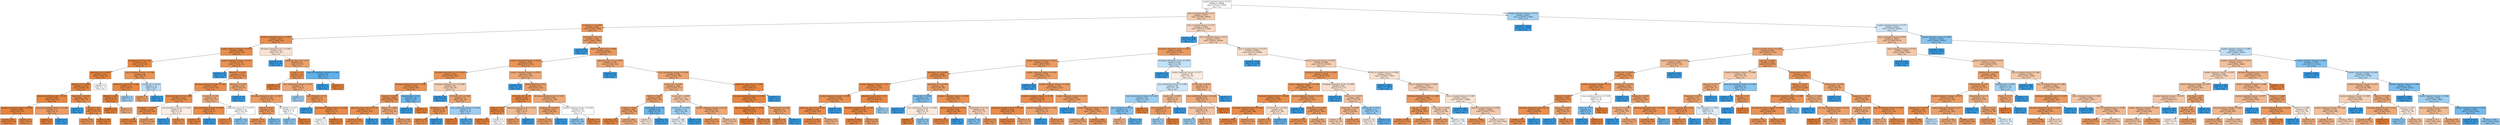digraph Tree {
node [shape=box, style="filled", color="black"] ;
0 [label="number_inpatient_boxcox <= 0.0\nsamples = 140648\nvalue = [70324, 70324]\nclass = no", fillcolor="#e5813900"] ;
1 [label="time_in_hospital_boxcox <= 0.0\nsamples = 76777\nvalue = [47959, 28818]\nclass = no", fillcolor="#e5813966"] ;
0 -> 1 [labeldistance=2.5, labelangle=45, headlabel="True"] ;
2 [label="Circulatory_d <= 0.001\nsamples = 8936\nvalue = [7587, 1349]\nclass = no", fillcolor="#e58139d2"] ;
1 -> 2 ;
3 [label="discharge_disposition_id_2 <= 0.055\nsamples = 2971\nvalue = [2690, 281]\nclass = no", fillcolor="#e58139e4"] ;
2 -> 3 ;
4 [label="number_diagnoses_boxcox <= 0.071\nsamples = 2909\nvalue = [2655, 254]\nclass = no", fillcolor="#e58139e7"] ;
3 -> 4 ;
5 [label="pioglitazone_ord <= 0.163\nsamples = 1176\nvalue = [1123, 53]\nclass = no", fillcolor="#e58139f3"] ;
4 -> 5 ;
6 [label="glyburide_ord <= 0.833\nsamples = 1107\nvalue = [1063, 44]\nclass = no", fillcolor="#e58139f4"] ;
5 -> 6 ;
7 [label="Digestive_d <= 0.164\nsamples = 1105\nvalue = [1062, 43]\nclass = no", fillcolor="#e58139f5"] ;
6 -> 7 ;
8 [label="glyburide-metformin_ord <= 0.333\nsamples = 909\nvalue = [882, 27]\nclass = no", fillcolor="#e58139f7"] ;
7 -> 8 ;
9 [label="number_emergency_boxcox <= 0.499\nsamples = 898\nvalue = [873, 25]\nclass = no", fillcolor="#e58139f8"] ;
8 -> 9 ;
10 [label="samples = 837\nvalue = [817, 20]\nclass = no", fillcolor="#e58139f9"] ;
9 -> 10 ;
11 [label="samples = 61\nvalue = [56, 5]\nclass = no", fillcolor="#e58139e8"] ;
9 -> 11 ;
12 [label="num_lab_procedures_boxcox <= 0.293\nsamples = 11\nvalue = [9, 2]\nclass = no", fillcolor="#e58139c6"] ;
8 -> 12 ;
13 [label="samples = 9\nvalue = [9, 0]\nclass = no", fillcolor="#e58139ff"] ;
12 -> 13 ;
14 [label="samples = 2\nvalue = [0, 2]\nclass = yes", fillcolor="#399de5ff"] ;
12 -> 14 ;
15 [label="Digestive_d <= 0.932\nsamples = 196\nvalue = [180, 16]\nclass = no", fillcolor="#e58139e8"] ;
7 -> 15 ;
16 [label="samples = 2\nvalue = [0, 2]\nclass = yes", fillcolor="#399de5ff"] ;
15 -> 16 ;
17 [label="age_ord <= 4.5\nsamples = 194\nvalue = [180, 14]\nclass = no", fillcolor="#e58139eb"] ;
15 -> 17 ;
18 [label="samples = 86\nvalue = [74, 12]\nclass = no", fillcolor="#e58139d6"] ;
17 -> 18 ;
19 [label="samples = 108\nvalue = [106, 2]\nclass = no", fillcolor="#e58139fa"] ;
17 -> 19 ;
20 [label="samples = 2\nvalue = [1, 1]\nclass = no", fillcolor="#e5813900"] ;
6 -> 20 ;
21 [label="num_procedures_boxcox <= 0.706\nsamples = 69\nvalue = [60, 9]\nclass = no", fillcolor="#e58139d9"] ;
5 -> 21 ;
22 [label="admission_type_id_8 <= 0.244\nsamples = 59\nvalue = [56, 3]\nclass = no", fillcolor="#e58139f1"] ;
21 -> 22 ;
23 [label="Mental_d <= 0.5\nsamples = 56\nvalue = [55, 1]\nclass = no", fillcolor="#e58139fa"] ;
22 -> 23 ;
24 [label="samples = 52\nvalue = [52, 0]\nclass = no", fillcolor="#e58139ff"] ;
23 -> 24 ;
25 [label="samples = 4\nvalue = [3, 1]\nclass = no", fillcolor="#e58139aa"] ;
23 -> 25 ;
26 [label="samples = 3\nvalue = [1, 2]\nclass = yes", fillcolor="#399de57f"] ;
22 -> 26 ;
27 [label="insulin_ord <= 0.016\nsamples = 10\nvalue = [4, 6]\nclass = yes", fillcolor="#399de555"] ;
21 -> 27 ;
28 [label="samples = 5\nvalue = [4, 1]\nclass = no", fillcolor="#e58139bf"] ;
27 -> 28 ;
29 [label="samples = 5\nvalue = [0, 5]\nclass = yes", fillcolor="#399de5ff"] ;
27 -> 29 ;
30 [label="number_diagnoses_boxcox <= 0.107\nsamples = 1733\nvalue = [1532, 201]\nclass = no", fillcolor="#e58139de"] ;
4 -> 30 ;
31 [label="samples = 10\nvalue = [0, 10]\nclass = yes", fillcolor="#399de5ff"] ;
30 -> 31 ;
32 [label="Mental_d <= 0.187\nsamples = 1723\nvalue = [1532, 191]\nclass = no", fillcolor="#e58139df"] ;
30 -> 32 ;
33 [label="discharge_disposition_id_6 <= 0.305\nsamples = 1522\nvalue = [1378, 144]\nclass = no", fillcolor="#e58139e4"] ;
32 -> 33 ;
34 [label="admission_type_id_8 <= 0.085\nsamples = 1438\nvalue = [1316, 122]\nclass = no", fillcolor="#e58139e7"] ;
33 -> 34 ;
35 [label="Neoplasm_d <= 0.032\nsamples = 1425\nvalue = [1309, 116]\nclass = no", fillcolor="#e58139e8"] ;
34 -> 35 ;
36 [label="samples = 1278\nvalue = [1190, 88]\nclass = no", fillcolor="#e58139ec"] ;
35 -> 36 ;
37 [label="samples = 147\nvalue = [119, 28]\nclass = no", fillcolor="#e58139c3"] ;
35 -> 37 ;
38 [label="num_procedures_boxcox <= 0.248\nsamples = 13\nvalue = [7, 6]\nclass = no", fillcolor="#e5813924"] ;
34 -> 38 ;
39 [label="samples = 5\nvalue = [0, 5]\nclass = yes", fillcolor="#399de5ff"] ;
38 -> 39 ;
40 [label="samples = 8\nvalue = [7, 1]\nclass = no", fillcolor="#e58139db"] ;
38 -> 40 ;
41 [label="is_male <= 0.138\nsamples = 84\nvalue = [62, 22]\nclass = no", fillcolor="#e58139a5"] ;
33 -> 41 ;
42 [label="num_medications_boxcox <= 0.649\nsamples = 48\nvalue = [44, 4]\nclass = no", fillcolor="#e58139e8"] ;
41 -> 42 ;
43 [label="samples = 46\nvalue = [44, 2]\nclass = no", fillcolor="#e58139f3"] ;
42 -> 43 ;
44 [label="samples = 2\nvalue = [0, 2]\nclass = yes", fillcolor="#399de5ff"] ;
42 -> 44 ;
45 [label="admission_source_id_7 <= 0.017\nsamples = 36\nvalue = [18, 18]\nclass = no", fillcolor="#e5813900"] ;
41 -> 45 ;
46 [label="samples = 12\nvalue = [11, 1]\nclass = no", fillcolor="#e58139e8"] ;
45 -> 46 ;
47 [label="samples = 24\nvalue = [7, 17]\nclass = yes", fillcolor="#399de596"] ;
45 -> 47 ;
48 [label="Mental_d <= 0.985\nsamples = 201\nvalue = [154, 47]\nclass = no", fillcolor="#e58139b1"] ;
32 -> 48 ;
49 [label="samples = 13\nvalue = [0, 13]\nclass = yes", fillcolor="#399de5ff"] ;
48 -> 49 ;
50 [label="discharge_disposition_id_5 <= 0.007\nsamples = 188\nvalue = [154, 34]\nclass = no", fillcolor="#e58139c7"] ;
48 -> 50 ;
51 [label="Skin_d <= 0.121\nsamples = 174\nvalue = [147, 27]\nclass = no", fillcolor="#e58139d0"] ;
50 -> 51 ;
52 [label="samples = 170\nvalue = [146, 24]\nclass = no", fillcolor="#e58139d5"] ;
51 -> 52 ;
53 [label="samples = 4\nvalue = [1, 3]\nclass = yes", fillcolor="#399de5aa"] ;
51 -> 53 ;
54 [label="Ill_Defined_d <= 0.5\nsamples = 14\nvalue = [7, 7]\nclass = no", fillcolor="#e5813900"] ;
50 -> 54 ;
55 [label="samples = 10\nvalue = [3, 7]\nclass = yes", fillcolor="#399de592"] ;
54 -> 55 ;
56 [label="samples = 4\nvalue = [4, 0]\nclass = no", fillcolor="#e58139ff"] ;
54 -> 56 ;
57 [label="discharge_disposition_id_2 <= 0.987\nsamples = 62\nvalue = [35, 27]\nclass = no", fillcolor="#e581393a"] ;
3 -> 57 ;
58 [label="samples = 18\nvalue = [0, 18]\nclass = yes", fillcolor="#399de5ff"] ;
57 -> 58 ;
59 [label="admission_type_id_3 <= 0.5\nsamples = 44\nvalue = [35, 9]\nclass = no", fillcolor="#e58139bd"] ;
57 -> 59 ;
60 [label="is_male <= 0.5\nsamples = 38\nvalue = [34, 4]\nclass = no", fillcolor="#e58139e1"] ;
59 -> 60 ;
61 [label="samples = 21\nvalue = [21, 0]\nclass = no", fillcolor="#e58139ff"] ;
60 -> 61 ;
62 [label="num_medications_boxcox <= 0.327\nsamples = 17\nvalue = [13, 4]\nclass = no", fillcolor="#e58139b1"] ;
60 -> 62 ;
63 [label="samples = 3\nvalue = [1, 2]\nclass = yes", fillcolor="#399de57f"] ;
62 -> 63 ;
64 [label="race_Caucasian <= 0.5\nsamples = 14\nvalue = [12, 2]\nclass = no", fillcolor="#e58139d4"] ;
62 -> 64 ;
65 [label="samples = 1\nvalue = [0, 1]\nclass = yes", fillcolor="#399de5ff"] ;
64 -> 65 ;
66 [label="num_lab_procedures_boxcox <= 0.242\nsamples = 13\nvalue = [12, 1]\nclass = no", fillcolor="#e58139ea"] ;
64 -> 66 ;
67 [label="samples = 2\nvalue = [1, 1]\nclass = no", fillcolor="#e5813900"] ;
66 -> 67 ;
68 [label="samples = 11\nvalue = [11, 0]\nclass = no", fillcolor="#e58139ff"] ;
66 -> 68 ;
69 [label="num_lab_procedures_boxcox <= 0.542\nsamples = 6\nvalue = [1, 5]\nclass = yes", fillcolor="#399de5cc"] ;
59 -> 69 ;
70 [label="samples = 5\nvalue = [0, 5]\nclass = yes", fillcolor="#399de5ff"] ;
69 -> 70 ;
71 [label="samples = 1\nvalue = [1, 0]\nclass = no", fillcolor="#e58139ff"] ;
69 -> 71 ;
72 [label="Circulatory_d <= 1.0\nsamples = 5965\nvalue = [4897, 1068]\nclass = no", fillcolor="#e58139c7"] ;
2 -> 72 ;
73 [label="samples = 93\nvalue = [0, 93]\nclass = yes", fillcolor="#399de5ff"] ;
72 -> 73 ;
74 [label="admission_type_id_3 <= 0.048\nsamples = 5872\nvalue = [4897, 975]\nclass = no", fillcolor="#e58139cc"] ;
72 -> 74 ;
75 [label="number_outpatient_boxcox <= 0.042\nsamples = 4076\nvalue = [3515, 561]\nclass = no", fillcolor="#e58139d6"] ;
74 -> 75 ;
76 [label="discharge_disposition_id_3 <= 0.021\nsamples = 3402\nvalue = [3002, 400]\nclass = no", fillcolor="#e58139dd"] ;
75 -> 76 ;
77 [label="discharge_disposition_id_22 <= 0.08\nsamples = 3308\nvalue = [2944, 364]\nclass = no", fillcolor="#e58139df"] ;
76 -> 77 ;
78 [label="Type2_d <= 0.105\nsamples = 3298\nvalue = [2942, 356]\nclass = no", fillcolor="#e58139e0"] ;
77 -> 78 ;
79 [label="admission_source_id_3 <= 0.173\nsamples = 3127\nvalue = [2813, 314]\nclass = no", fillcolor="#e58139e3"] ;
78 -> 79 ;
80 [label="samples = 3124\nvalue = [2813, 311]\nclass = no", fillcolor="#e58139e3"] ;
79 -> 80 ;
81 [label="samples = 3\nvalue = [0, 3]\nclass = yes", fillcolor="#399de5ff"] ;
79 -> 81 ;
82 [label="Type2_d <= 0.999\nsamples = 171\nvalue = [129, 42]\nclass = no", fillcolor="#e58139ac"] ;
78 -> 82 ;
83 [label="samples = 7\nvalue = [0, 7]\nclass = yes", fillcolor="#399de5ff"] ;
82 -> 83 ;
84 [label="samples = 164\nvalue = [129, 35]\nclass = no", fillcolor="#e58139ba"] ;
82 -> 84 ;
85 [label="Genitourinary <= 0.5\nsamples = 10\nvalue = [2, 8]\nclass = yes", fillcolor="#399de5bf"] ;
77 -> 85 ;
86 [label="samples = 8\nvalue = [0, 8]\nclass = yes", fillcolor="#399de5ff"] ;
85 -> 86 ;
87 [label="samples = 2\nvalue = [2, 0]\nclass = no", fillcolor="#e58139ff"] ;
85 -> 87 ;
88 [label="discharge_disposition_id_3 <= 0.987\nsamples = 94\nvalue = [58, 36]\nclass = no", fillcolor="#e5813961"] ;
76 -> 88 ;
89 [label="samples = 20\nvalue = [0, 20]\nclass = yes", fillcolor="#399de5ff"] ;
88 -> 89 ;
90 [label="A1Cresult_ord <= 0.003\nsamples = 74\nvalue = [58, 16]\nclass = no", fillcolor="#e58139b9"] ;
88 -> 90 ;
91 [label="Neoplasm_d <= 0.5\nsamples = 62\nvalue = [54, 8]\nclass = no", fillcolor="#e58139d9"] ;
90 -> 91 ;
92 [label="samples = 60\nvalue = [54, 6]\nclass = no", fillcolor="#e58139e3"] ;
91 -> 92 ;
93 [label="samples = 2\nvalue = [0, 2]\nclass = yes", fillcolor="#399de5ff"] ;
91 -> 93 ;
94 [label="num_medications_boxcox <= 0.438\nsamples = 12\nvalue = [4, 8]\nclass = yes", fillcolor="#399de57f"] ;
90 -> 94 ;
95 [label="samples = 3\nvalue = [3, 0]\nclass = no", fillcolor="#e58139ff"] ;
94 -> 95 ;
96 [label="samples = 9\nvalue = [1, 8]\nclass = yes", fillcolor="#399de5df"] ;
94 -> 96 ;
97 [label="number_outpatient_boxcox <= 0.974\nsamples = 674\nvalue = [513, 161]\nclass = no", fillcolor="#e58139af"] ;
75 -> 97 ;
98 [label="samples = 43\nvalue = [0, 43]\nclass = yes", fillcolor="#399de5ff"] ;
97 -> 98 ;
99 [label="diabetesMed_bin <= 0.5\nsamples = 631\nvalue = [513, 118]\nclass = no", fillcolor="#e58139c4"] ;
97 -> 99 ;
100 [label="A1Cresult_ord <= 0.5\nsamples = 169\nvalue = [160, 9]\nclass = no", fillcolor="#e58139f1"] ;
99 -> 100 ;
101 [label="Type2_d <= 0.5\nsamples = 156\nvalue = [151, 5]\nclass = no", fillcolor="#e58139f7"] ;
100 -> 101 ;
102 [label="samples = 154\nvalue = [150, 4]\nclass = no", fillcolor="#e58139f8"] ;
101 -> 102 ;
103 [label="samples = 2\nvalue = [1, 1]\nclass = no", fillcolor="#e5813900"] ;
101 -> 103 ;
104 [label="discharge_disposition_id_7 <= 0.5\nsamples = 13\nvalue = [9, 4]\nclass = no", fillcolor="#e581398e"] ;
100 -> 104 ;
105 [label="samples = 11\nvalue = [9, 2]\nclass = no", fillcolor="#e58139c6"] ;
104 -> 105 ;
106 [label="samples = 2\nvalue = [0, 2]\nclass = yes", fillcolor="#399de5ff"] ;
104 -> 106 ;
107 [label="discharge_disposition_id_2 <= 0.011\nsamples = 462\nvalue = [353, 109]\nclass = no", fillcolor="#e58139b0"] ;
99 -> 107 ;
108 [label="acarbose_ord <= 0.057\nsamples = 408\nvalue = [326, 82]\nclass = no", fillcolor="#e58139bf"] ;
107 -> 108 ;
109 [label="samples = 403\nvalue = [326, 77]\nclass = no", fillcolor="#e58139c3"] ;
108 -> 109 ;
110 [label="samples = 5\nvalue = [0, 5]\nclass = yes", fillcolor="#399de5ff"] ;
108 -> 110 ;
111 [label="number_diagnoses_boxcox <= 0.239\nsamples = 54\nvalue = [27, 27]\nclass = no", fillcolor="#e5813900"] ;
107 -> 111 ;
112 [label="samples = 37\nvalue = [11, 26]\nclass = yes", fillcolor="#399de593"] ;
111 -> 112 ;
113 [label="samples = 17\nvalue = [16, 1]\nclass = no", fillcolor="#e58139ef"] ;
111 -> 113 ;
114 [label="admission_type_id_3 <= 0.975\nsamples = 1796\nvalue = [1382, 414]\nclass = no", fillcolor="#e58139b3"] ;
74 -> 114 ;
115 [label="samples = 28\nvalue = [0, 28]\nclass = yes", fillcolor="#399de5ff"] ;
114 -> 115 ;
116 [label="num_medications_boxcox <= 0.593\nsamples = 1768\nvalue = [1382, 386]\nclass = no", fillcolor="#e58139b8"] ;
114 -> 116 ;
117 [label="insulin_ord <= 0.005\nsamples = 1464\nvalue = [1093, 371]\nclass = no", fillcolor="#e58139a8"] ;
116 -> 117 ;
118 [label="Skin_d <= 0.023\nsamples = 952\nvalue = [761, 191]\nclass = no", fillcolor="#e58139bf"] ;
117 -> 118 ;
119 [label="is_male <= 0.002\nsamples = 926\nvalue = [756, 170]\nclass = no", fillcolor="#e58139c6"] ;
118 -> 119 ;
120 [label="samples = 322\nvalue = [306, 16]\nclass = no", fillcolor="#e58139f2"] ;
119 -> 120 ;
121 [label="samples = 604\nvalue = [450, 154]\nclass = no", fillcolor="#e58139a8"] ;
119 -> 121 ;
122 [label="TypeGeneric_d <= 0.5\nsamples = 26\nvalue = [5, 21]\nclass = yes", fillcolor="#399de5c2"] ;
118 -> 122 ;
123 [label="samples = 9\nvalue = [5, 4]\nclass = no", fillcolor="#e5813933"] ;
122 -> 123 ;
124 [label="samples = 17\nvalue = [0, 17]\nclass = yes", fillcolor="#399de5ff"] ;
122 -> 124 ;
125 [label="insulin_ord <= 0.666\nsamples = 512\nvalue = [332, 180]\nclass = no", fillcolor="#e5813975"] ;
117 -> 125 ;
126 [label="insulin_ord <= 0.356\nsamples = 147\nvalue = [51, 96]\nclass = yes", fillcolor="#399de578"] ;
125 -> 126 ;
127 [label="samples = 108\nvalue = [51, 57]\nclass = yes", fillcolor="#399de51b"] ;
126 -> 127 ;
128 [label="samples = 39\nvalue = [0, 39]\nclass = yes", fillcolor="#399de5ff"] ;
126 -> 128 ;
129 [label="number_diagnoses_boxcox <= 0.154\nsamples = 365\nvalue = [281, 84]\nclass = no", fillcolor="#e58139b3"] ;
125 -> 129 ;
130 [label="samples = 215\nvalue = [181, 34]\nclass = no", fillcolor="#e58139cf"] ;
129 -> 130 ;
131 [label="samples = 150\nvalue = [100, 50]\nclass = no", fillcolor="#e581397f"] ;
129 -> 131 ;
132 [label="admission_source_id_5 <= 0.436\nsamples = 304\nvalue = [289, 15]\nclass = no", fillcolor="#e58139f2"] ;
116 -> 132 ;
133 [label="num_lab_procedures_boxcox <= 0.381\nsamples = 302\nvalue = [289, 13]\nclass = no", fillcolor="#e58139f4"] ;
132 -> 133 ;
134 [label="num_procedures_boxcox <= 0.978\nsamples = 281\nvalue = [272, 9]\nclass = no", fillcolor="#e58139f7"] ;
133 -> 134 ;
135 [label="samples = 223\nvalue = [220, 3]\nclass = no", fillcolor="#e58139fc"] ;
134 -> 135 ;
136 [label="samples = 58\nvalue = [52, 6]\nclass = no", fillcolor="#e58139e2"] ;
134 -> 136 ;
137 [label="A1Cresult_ord <= 0.128\nsamples = 21\nvalue = [17, 4]\nclass = no", fillcolor="#e58139c3"] ;
133 -> 137 ;
138 [label="samples = 19\nvalue = [17, 2]\nclass = no", fillcolor="#e58139e1"] ;
137 -> 138 ;
139 [label="samples = 2\nvalue = [0, 2]\nclass = yes", fillcolor="#399de5ff"] ;
137 -> 139 ;
140 [label="samples = 2\nvalue = [0, 2]\nclass = yes", fillcolor="#399de5ff"] ;
132 -> 140 ;
141 [label="time_in_hospital_boxcox <= 0.23\nsamples = 67841\nvalue = [40372, 27469]\nclass = no", fillcolor="#e5813951"] ;
1 -> 141 ;
142 [label="samples = 2830\nvalue = [0, 2830]\nclass = yes", fillcolor="#399de5ff"] ;
141 -> 142 ;
143 [label="time_in_hospital_boxcox <= 0.23\nsamples = 65011\nvalue = [40372, 24639]\nclass = no", fillcolor="#e5813963"] ;
141 -> 143 ;
144 [label="discharge_disposition_id_22 <= 0.015\nsamples = 10318\nvalue = [8577, 1741]\nclass = no", fillcolor="#e58139cb"] ;
143 -> 144 ;
145 [label="number_diagnoses_boxcox <= 0.071\nsamples = 10216\nvalue = [8535, 1681]\nclass = no", fillcolor="#e58139cd"] ;
144 -> 145 ;
146 [label="glyburide_ord <= 0.001\nsamples = 2898\nvalue = [2595, 303]\nclass = no", fillcolor="#e58139e1"] ;
145 -> 146 ;
147 [label="number_diagnoses_boxcox <= 0.07\nsamples = 2548\nvalue = [2313, 235]\nclass = no", fillcolor="#e58139e5"] ;
146 -> 147 ;
148 [label="number_diagnoses_boxcox <= 0.042\nsamples = 1429\nvalue = [1259, 170]\nclass = no", fillcolor="#e58139dd"] ;
147 -> 148 ;
149 [label="admission_type_id_5 <= 0.011\nsamples = 1382\nvalue = [1259, 123]\nclass = no", fillcolor="#e58139e6"] ;
148 -> 149 ;
150 [label="samples = 1319\nvalue = [1213, 106]\nclass = no", fillcolor="#e58139e9"] ;
149 -> 150 ;
151 [label="samples = 63\nvalue = [46, 17]\nclass = no", fillcolor="#e58139a1"] ;
149 -> 151 ;
152 [label="samples = 47\nvalue = [0, 47]\nclass = yes", fillcolor="#399de5ff"] ;
148 -> 152 ;
153 [label="admission_source_id_9 <= 0.5\nsamples = 1119\nvalue = [1054, 65]\nclass = no", fillcolor="#e58139ef"] ;
147 -> 153 ;
154 [label="discharge_disposition_id_3 <= 0.5\nsamples = 1116\nvalue = [1053, 63]\nclass = no", fillcolor="#e58139f0"] ;
153 -> 154 ;
155 [label="samples = 1082\nvalue = [1025, 57]\nclass = no", fillcolor="#e58139f1"] ;
154 -> 155 ;
156 [label="samples = 34\nvalue = [28, 6]\nclass = no", fillcolor="#e58139c8"] ;
154 -> 156 ;
157 [label="samples = 3\nvalue = [1, 2]\nclass = yes", fillcolor="#399de57f"] ;
153 -> 157 ;
158 [label="glyburide_ord <= 0.659\nsamples = 350\nvalue = [282, 68]\nclass = no", fillcolor="#e58139c2"] ;
146 -> 158 ;
159 [label="change_bin <= 0.932\nsamples = 42\nvalue = [11, 31]\nclass = yes", fillcolor="#399de5a5"] ;
158 -> 159 ;
160 [label="samples = 22\nvalue = [0, 22]\nclass = yes", fillcolor="#399de5ff"] ;
159 -> 160 ;
161 [label="num_medications_boxcox <= 0.449\nsamples = 20\nvalue = [11, 9]\nclass = no", fillcolor="#e581392e"] ;
159 -> 161 ;
162 [label="samples = 7\nvalue = [7, 0]\nclass = no", fillcolor="#e58139ff"] ;
161 -> 162 ;
163 [label="samples = 13\nvalue = [4, 9]\nclass = yes", fillcolor="#399de58e"] ;
161 -> 163 ;
164 [label="number_outpatient_boxcox <= 0.098\nsamples = 308\nvalue = [271, 37]\nclass = no", fillcolor="#e58139dc"] ;
158 -> 164 ;
165 [label="admission_source_id_3 <= 0.5\nsamples = 264\nvalue = [244, 20]\nclass = no", fillcolor="#e58139ea"] ;
164 -> 165 ;
166 [label="samples = 263\nvalue = [244, 19]\nclass = no", fillcolor="#e58139eb"] ;
165 -> 166 ;
167 [label="samples = 1\nvalue = [0, 1]\nclass = yes", fillcolor="#399de5ff"] ;
165 -> 167 ;
168 [label="TypeGeneric_d <= 0.5\nsamples = 44\nvalue = [27, 17]\nclass = no", fillcolor="#e581395e"] ;
164 -> 168 ;
169 [label="samples = 18\nvalue = [5, 13]\nclass = yes", fillcolor="#399de59d"] ;
168 -> 169 ;
170 [label="samples = 26\nvalue = [22, 4]\nclass = no", fillcolor="#e58139d1"] ;
168 -> 170 ;
171 [label="number_diagnoses_boxcox <= 0.107\nsamples = 7318\nvalue = [5940, 1378]\nclass = no", fillcolor="#e58139c4"] ;
145 -> 171 ;
172 [label="samples = 125\nvalue = [0, 125]\nclass = yes", fillcolor="#399de5ff"] ;
171 -> 172 ;
173 [label="number_diagnoses_boxcox <= 0.108\nsamples = 7193\nvalue = [5940, 1253]\nclass = no", fillcolor="#e58139c9"] ;
171 -> 173 ;
174 [label="number_emergency_boxcox <= 0.109\nsamples = 1123\nvalue = [1030, 93]\nclass = no", fillcolor="#e58139e8"] ;
173 -> 174 ;
175 [label="discharge_disposition_id_18 <= 0.145\nsamples = 1053\nvalue = [975, 78]\nclass = no", fillcolor="#e58139eb"] ;
174 -> 175 ;
176 [label="samples = 1017\nvalue = [948, 69]\nclass = no", fillcolor="#e58139ec"] ;
175 -> 176 ;
177 [label="samples = 36\nvalue = [27, 9]\nclass = no", fillcolor="#e58139aa"] ;
175 -> 177 ;
178 [label="number_emergency_boxcox <= 0.98\nsamples = 70\nvalue = [55, 15]\nclass = no", fillcolor="#e58139b9"] ;
174 -> 178 ;
179 [label="samples = 5\nvalue = [0, 5]\nclass = yes", fillcolor="#399de5ff"] ;
178 -> 179 ;
180 [label="samples = 65\nvalue = [55, 10]\nclass = no", fillcolor="#e58139d1"] ;
178 -> 180 ;
181 [label="number_diagnoses_boxcox <= 0.153\nsamples = 6070\nvalue = [4910, 1160]\nclass = no", fillcolor="#e58139c3"] ;
173 -> 181 ;
182 [label="samples = 127\nvalue = [0, 127]\nclass = yes", fillcolor="#399de5ff"] ;
181 -> 182 ;
183 [label="number_diagnoses_boxcox <= 0.271\nsamples = 5943\nvalue = [4910, 1033]\nclass = no", fillcolor="#e58139c9"] ;
181 -> 183 ;
184 [label="samples = 2456\nvalue = [1902, 554]\nclass = no", fillcolor="#e58139b5"] ;
183 -> 184 ;
185 [label="samples = 3487\nvalue = [3008, 479]\nclass = no", fillcolor="#e58139d6"] ;
183 -> 185 ;
186 [label="discharge_disposition_id_22 <= 0.979\nsamples = 102\nvalue = [42, 60]\nclass = yes", fillcolor="#399de54d"] ;
144 -> 186 ;
187 [label="samples = 24\nvalue = [0, 24]\nclass = yes", fillcolor="#399de5ff"] ;
186 -> 187 ;
188 [label="number_diagnoses_boxcox <= 0.271\nsamples = 78\nvalue = [42, 36]\nclass = no", fillcolor="#e5813924"] ;
186 -> 188 ;
189 [label="num_medications_boxcox <= 0.462\nsamples = 49\nvalue = [21, 28]\nclass = yes", fillcolor="#399de540"] ;
188 -> 189 ;
190 [label="num_lab_procedures_boxcox <= 0.443\nsamples = 36\nvalue = [12, 24]\nclass = yes", fillcolor="#399de57f"] ;
189 -> 190 ;
191 [label="race_Caucasian <= 0.102\nsamples = 33\nvalue = [9, 24]\nclass = yes", fillcolor="#399de59f"] ;
190 -> 191 ;
192 [label="samples = 7\nvalue = [5, 2]\nclass = no", fillcolor="#e5813999"] ;
191 -> 192 ;
193 [label="samples = 26\nvalue = [4, 22]\nclass = yes", fillcolor="#399de5d1"] ;
191 -> 193 ;
194 [label="samples = 3\nvalue = [3, 0]\nclass = no", fillcolor="#e58139ff"] ;
190 -> 194 ;
195 [label="insulin_ord <= 0.667\nsamples = 13\nvalue = [9, 4]\nclass = no", fillcolor="#e581398e"] ;
189 -> 195 ;
196 [label="race_Caucasian <= 0.5\nsamples = 11\nvalue = [9, 2]\nclass = no", fillcolor="#e58139c6"] ;
195 -> 196 ;
197 [label="samples = 3\nvalue = [1, 2]\nclass = yes", fillcolor="#399de57f"] ;
196 -> 197 ;
198 [label="samples = 8\nvalue = [8, 0]\nclass = no", fillcolor="#e58139ff"] ;
196 -> 198 ;
199 [label="samples = 2\nvalue = [0, 2]\nclass = yes", fillcolor="#399de5ff"] ;
195 -> 199 ;
200 [label="insulin_ord <= 0.833\nsamples = 29\nvalue = [21, 8]\nclass = no", fillcolor="#e581399e"] ;
188 -> 200 ;
201 [label="num_medications_boxcox <= 0.568\nsamples = 28\nvalue = [21, 7]\nclass = no", fillcolor="#e58139aa"] ;
200 -> 201 ;
202 [label="admission_source_id_7 <= 0.5\nsamples = 20\nvalue = [13, 7]\nclass = no", fillcolor="#e5813976"] ;
201 -> 202 ;
203 [label="samples = 6\nvalue = [2, 4]\nclass = yes", fillcolor="#399de57f"] ;
202 -> 203 ;
204 [label="samples = 14\nvalue = [11, 3]\nclass = no", fillcolor="#e58139b9"] ;
202 -> 204 ;
205 [label="samples = 8\nvalue = [8, 0]\nclass = no", fillcolor="#e58139ff"] ;
201 -> 205 ;
206 [label="samples = 1\nvalue = [0, 1]\nclass = yes", fillcolor="#399de5ff"] ;
200 -> 206 ;
207 [label="time_in_hospital_boxcox <= 0.374\nsamples = 54693\nvalue = [31795, 22898]\nclass = no", fillcolor="#e5813947"] ;
143 -> 207 ;
208 [label="samples = 3708\nvalue = [0, 3708]\nclass = yes", fillcolor="#399de5ff"] ;
207 -> 208 ;
209 [label="time_in_hospital_boxcox <= 0.374\nsamples = 50985\nvalue = [31795, 19190]\nclass = no", fillcolor="#e5813965"] ;
207 -> 209 ;
210 [label="discharge_disposition_id_22 <= 0.004\nsamples = 10252\nvalue = [8736, 1516]\nclass = no", fillcolor="#e58139d3"] ;
209 -> 210 ;
211 [label="number_diagnoses_boxcox <= 0.108\nsamples = 9955\nvalue = [8566, 1389]\nclass = no", fillcolor="#e58139d6"] ;
210 -> 211 ;
212 [label="discharge_disposition_id_5 <= 0.049\nsamples = 3423\nvalue = [3131, 292]\nclass = no", fillcolor="#e58139e7"] ;
211 -> 212 ;
213 [label="discharge_disposition_id_3 <= 0.056\nsamples = 3358\nvalue = [3094, 264]\nclass = no", fillcolor="#e58139e9"] ;
212 -> 213 ;
214 [label="samples = 3025\nvalue = [2823, 202]\nclass = no", fillcolor="#e58139ed"] ;
213 -> 214 ;
215 [label="samples = 333\nvalue = [271, 62]\nclass = no", fillcolor="#e58139c5"] ;
213 -> 215 ;
216 [label="A1Cresult_ord <= 0.004\nsamples = 65\nvalue = [37, 28]\nclass = no", fillcolor="#e581393e"] ;
212 -> 216 ;
217 [label="samples = 39\nvalue = [32, 7]\nclass = no", fillcolor="#e58139c7"] ;
216 -> 217 ;
218 [label="samples = 26\nvalue = [5, 21]\nclass = yes", fillcolor="#399de5c2"] ;
216 -> 218 ;
219 [label="number_diagnoses_boxcox <= 0.152\nsamples = 6532\nvalue = [5435, 1097]\nclass = no", fillcolor="#e58139cc"] ;
211 -> 219 ;
220 [label="samples = 72\nvalue = [0, 72]\nclass = yes", fillcolor="#399de5ff"] ;
219 -> 220 ;
221 [label="glipizide_ord <= 0.002\nsamples = 6460\nvalue = [5435, 1025]\nclass = no", fillcolor="#e58139cf"] ;
219 -> 221 ;
222 [label="samples = 5559\nvalue = [4767, 792]\nclass = no", fillcolor="#e58139d5"] ;
221 -> 222 ;
223 [label="samples = 901\nvalue = [668, 233]\nclass = no", fillcolor="#e58139a6"] ;
221 -> 223 ;
224 [label="discharge_disposition_id_22 <= 0.998\nsamples = 297\nvalue = [170, 127]\nclass = no", fillcolor="#e5813940"] ;
210 -> 224 ;
225 [label="samples = 37\nvalue = [0, 37]\nclass = yes", fillcolor="#399de5ff"] ;
224 -> 225 ;
226 [label="Nervous_d <= 0.016\nsamples = 260\nvalue = [170, 90]\nclass = no", fillcolor="#e5813978"] ;
224 -> 226 ;
227 [label="change_bin <= 0.963\nsamples = 225\nvalue = [159, 66]\nclass = no", fillcolor="#e5813995"] ;
226 -> 227 ;
228 [label="samples = 131\nvalue = [81, 50]\nclass = no", fillcolor="#e5813962"] ;
227 -> 228 ;
229 [label="samples = 94\nvalue = [78, 16]\nclass = no", fillcolor="#e58139cb"] ;
227 -> 229 ;
230 [label="insulin_ord <= 0.167\nsamples = 35\nvalue = [11, 24]\nclass = yes", fillcolor="#399de58a"] ;
226 -> 230 ;
231 [label="samples = 15\nvalue = [8, 7]\nclass = no", fillcolor="#e5813920"] ;
230 -> 231 ;
232 [label="samples = 20\nvalue = [3, 17]\nclass = yes", fillcolor="#399de5d2"] ;
230 -> 232 ;
233 [label="time_in_hospital_boxcox <= 0.482\nsamples = 40733\nvalue = [23059, 17674]\nclass = no", fillcolor="#e581393c"] ;
209 -> 233 ;
234 [label="samples = 3661\nvalue = [0, 3661]\nclass = yes", fillcolor="#399de5ff"] ;
233 -> 234 ;
235 [label="time_in_hospital_boxcox <= 0.482\nsamples = 37072\nvalue = [23059, 14013]\nclass = no", fillcolor="#e5813964"] ;
233 -> 235 ;
236 [label="discharge_disposition_id_22 <= 0.099\nsamples = 7699\nvalue = [6552, 1147]\nclass = no", fillcolor="#e58139d2"] ;
235 -> 236 ;
237 [label="age_ord <= 6.001\nsamples = 7449\nvalue = [6398, 1051]\nclass = no", fillcolor="#e58139d5"] ;
236 -> 237 ;
238 [label="samples = 3906\nvalue = [3473, 433]\nclass = no", fillcolor="#e58139df"] ;
237 -> 238 ;
239 [label="samples = 3543\nvalue = [2925, 618]\nclass = no", fillcolor="#e58139c9"] ;
237 -> 239 ;
240 [label="insulin_ord <= 0.008\nsamples = 250\nvalue = [154, 96]\nclass = no", fillcolor="#e5813960"] ;
236 -> 240 ;
241 [label="samples = 104\nvalue = [83, 21]\nclass = no", fillcolor="#e58139be"] ;
240 -> 241 ;
242 [label="samples = 146\nvalue = [71, 75]\nclass = yes", fillcolor="#399de50e"] ;
240 -> 242 ;
243 [label="time_in_hospital_boxcox <= 0.568\nsamples = 29373\nvalue = [16507, 12866]\nclass = no", fillcolor="#e5813938"] ;
235 -> 243 ;
244 [label="samples = 3091\nvalue = [0, 3091]\nclass = yes", fillcolor="#399de5ff"] ;
243 -> 244 ;
245 [label="time_in_hospital_boxcox <= 0.568\nsamples = 26282\nvalue = [16507, 9775]\nclass = no", fillcolor="#e5813968"] ;
243 -> 245 ;
246 [label="samples = 5269\nvalue = [4522, 747]\nclass = no", fillcolor="#e58139d5"] ;
245 -> 246 ;
247 [label="samples = 21013\nvalue = [11985, 9028]\nclass = no", fillcolor="#e581393f"] ;
245 -> 247 ;
248 [label="number_inpatient_boxcox <= 0.771\nsamples = 63871\nvalue = [22365, 41506]\nclass = yes", fillcolor="#399de576"] ;
0 -> 248 [labeldistance=2.5, labelangle=-45, headlabel="False"] ;
249 [label="samples = 11628\nvalue = [0, 11628]\nclass = yes", fillcolor="#399de5ff"] ;
248 -> 249 ;
250 [label="number_inpatient_boxcox <= 0.771\nsamples = 52243\nvalue = [22365, 29878]\nclass = yes", fillcolor="#399de540"] ;
248 -> 250 ;
251 [label="time_in_hospital_boxcox <= 0.23\nsamples = 19815\nvalue = [13300, 6515]\nclass = no", fillcolor="#e5813982"] ;
250 -> 251 ;
252 [label="time_in_hospital_boxcox <= 0.229\nsamples = 4935\nvalue = [3810, 1125]\nclass = no", fillcolor="#e58139b4"] ;
251 -> 252 ;
253 [label="time_in_hospital_boxcox <= 0.0\nsamples = 2395\nvalue = [1667, 728]\nclass = no", fillcolor="#e5813990"] ;
252 -> 253 ;
254 [label="insulin_ord <= 0.016\nsamples = 1972\nvalue = [1667, 305]\nclass = no", fillcolor="#e58139d0"] ;
253 -> 254 ;
255 [label="number_emergency_boxcox <= 1.0\nsamples = 1063\nvalue = [943, 120]\nclass = no", fillcolor="#e58139df"] ;
254 -> 255 ;
256 [label="Injury_d <= 0.025\nsamples = 1051\nvalue = [937, 114]\nclass = no", fillcolor="#e58139e0"] ;
255 -> 256 ;
257 [label="discharge_disposition_id_23 <= 0.5\nsamples = 928\nvalue = [839, 89]\nclass = no", fillcolor="#e58139e4"] ;
256 -> 257 ;
258 [label="samples = 927\nvalue = [839, 88]\nclass = no", fillcolor="#e58139e4"] ;
257 -> 258 ;
259 [label="samples = 1\nvalue = [0, 1]\nclass = yes", fillcolor="#399de5ff"] ;
257 -> 259 ;
260 [label="Injury_d <= 0.972\nsamples = 123\nvalue = [98, 25]\nclass = no", fillcolor="#e58139be"] ;
256 -> 260 ;
261 [label="samples = 12\nvalue = [0, 12]\nclass = yes", fillcolor="#399de5ff"] ;
260 -> 261 ;
262 [label="samples = 111\nvalue = [98, 13]\nclass = no", fillcolor="#e58139dd"] ;
260 -> 262 ;
263 [label="num_procedures_boxcox <= 0.248\nsamples = 12\nvalue = [6, 6]\nclass = no", fillcolor="#e5813900"] ;
255 -> 263 ;
264 [label="Type1_d <= 0.5\nsamples = 8\nvalue = [2, 6]\nclass = yes", fillcolor="#399de5aa"] ;
263 -> 264 ;
265 [label="samples = 6\nvalue = [0, 6]\nclass = yes", fillcolor="#399de5ff"] ;
264 -> 265 ;
266 [label="samples = 2\nvalue = [2, 0]\nclass = no", fillcolor="#e58139ff"] ;
264 -> 266 ;
267 [label="samples = 4\nvalue = [4, 0]\nclass = no", fillcolor="#e58139ff"] ;
263 -> 267 ;
268 [label="insulin_ord <= 0.332\nsamples = 909\nvalue = [724, 185]\nclass = no", fillcolor="#e58139be"] ;
254 -> 268 ;
269 [label="samples = 16\nvalue = [0, 16]\nclass = yes", fillcolor="#399de5ff"] ;
268 -> 269 ;
270 [label="change_bin <= 0.95\nsamples = 893\nvalue = [724, 169]\nclass = no", fillcolor="#e58139c3"] ;
268 -> 270 ;
271 [label="insulin_ord <= 0.657\nsamples = 389\nvalue = [282, 107]\nclass = no", fillcolor="#e581399e"] ;
270 -> 271 ;
272 [label="samples = 16\nvalue = [0, 16]\nclass = yes", fillcolor="#399de5ff"] ;
271 -> 272 ;
273 [label="samples = 373\nvalue = [282, 91]\nclass = no", fillcolor="#e58139ad"] ;
271 -> 273 ;
274 [label="discharge_disposition_id_4 <= 0.299\nsamples = 504\nvalue = [442, 62]\nclass = no", fillcolor="#e58139db"] ;
270 -> 274 ;
275 [label="samples = 499\nvalue = [441, 58]\nclass = no", fillcolor="#e58139dd"] ;
274 -> 275 ;
276 [label="samples = 5\nvalue = [1, 4]\nclass = yes", fillcolor="#399de5bf"] ;
274 -> 276 ;
277 [label="samples = 423\nvalue = [0, 423]\nclass = yes", fillcolor="#399de5ff"] ;
253 -> 277 ;
278 [label="age_ord <= 2.643\nsamples = 2540\nvalue = [2143, 397]\nclass = no", fillcolor="#e58139d0"] ;
252 -> 278 ;
279 [label="number_emergency_boxcox <= 0.999\nsamples = 83\nvalue = [53, 30]\nclass = no", fillcolor="#e581396f"] ;
278 -> 279 ;
280 [label="age_ord <= 2.117\nsamples = 62\nvalue = [47, 15]\nclass = no", fillcolor="#e58139ae"] ;
279 -> 280 ;
281 [label="Pregnancy_d <= 0.5\nsamples = 59\nvalue = [47, 12]\nclass = no", fillcolor="#e58139be"] ;
280 -> 281 ;
282 [label="admission_source_id_6 <= 0.5\nsamples = 48\nvalue = [42, 6]\nclass = no", fillcolor="#e58139db"] ;
281 -> 282 ;
283 [label="samples = 47\nvalue = [42, 5]\nclass = no", fillcolor="#e58139e1"] ;
282 -> 283 ;
284 [label="samples = 1\nvalue = [0, 1]\nclass = yes", fillcolor="#399de5ff"] ;
282 -> 284 ;
285 [label="race_Caucasian <= 0.009\nsamples = 11\nvalue = [5, 6]\nclass = yes", fillcolor="#399de52a"] ;
281 -> 285 ;
286 [label="samples = 6\nvalue = [5, 1]\nclass = no", fillcolor="#e58139cc"] ;
285 -> 286 ;
287 [label="samples = 5\nvalue = [0, 5]\nclass = yes", fillcolor="#399de5ff"] ;
285 -> 287 ;
288 [label="samples = 3\nvalue = [0, 3]\nclass = yes", fillcolor="#399de5ff"] ;
280 -> 288 ;
289 [label="num_lab_procedures_boxcox <= 0.409\nsamples = 21\nvalue = [6, 15]\nclass = yes", fillcolor="#399de599"] ;
279 -> 289 ;
290 [label="samples = 14\nvalue = [0, 14]\nclass = yes", fillcolor="#399de5ff"] ;
289 -> 290 ;
291 [label="age_ord <= 1.5\nsamples = 7\nvalue = [6, 1]\nclass = no", fillcolor="#e58139d4"] ;
289 -> 291 ;
292 [label="samples = 1\nvalue = [0, 1]\nclass = yes", fillcolor="#399de5ff"] ;
291 -> 292 ;
293 [label="samples = 6\nvalue = [6, 0]\nclass = no", fillcolor="#e58139ff"] ;
291 -> 293 ;
294 [label="Genitourinary <= 0.017\nsamples = 2457\nvalue = [2090, 367]\nclass = no", fillcolor="#e58139d2"] ;
278 -> 294 ;
295 [label="Blood_d <= 0.174\nsamples = 2019\nvalue = [1750, 269]\nclass = no", fillcolor="#e58139d8"] ;
294 -> 295 ;
296 [label="discharge_disposition_id_28 <= 0.389\nsamples = 1856\nvalue = [1627, 229]\nclass = no", fillcolor="#e58139db"] ;
295 -> 296 ;
297 [label="num_lab_procedures_boxcox <= 0.308\nsamples = 1852\nvalue = [1626, 226]\nclass = no", fillcolor="#e58139dc"] ;
296 -> 297 ;
298 [label="samples = 782\nvalue = [664, 118]\nclass = no", fillcolor="#e58139d2"] ;
297 -> 298 ;
299 [label="samples = 1070\nvalue = [962, 108]\nclass = no", fillcolor="#e58139e2"] ;
297 -> 299 ;
300 [label="samples = 4\nvalue = [1, 3]\nclass = yes", fillcolor="#399de5aa"] ;
296 -> 300 ;
301 [label="Blood_d <= 0.948\nsamples = 163\nvalue = [123, 40]\nclass = no", fillcolor="#e58139ac"] ;
295 -> 301 ;
302 [label="samples = 10\nvalue = [0, 10]\nclass = yes", fillcolor="#399de5ff"] ;
301 -> 302 ;
303 [label="num_lab_procedures_boxcox <= 0.23\nsamples = 153\nvalue = [123, 30]\nclass = no", fillcolor="#e58139c1"] ;
301 -> 303 ;
304 [label="samples = 32\nvalue = [32, 0]\nclass = no", fillcolor="#e58139ff"] ;
303 -> 304 ;
305 [label="samples = 121\nvalue = [91, 30]\nclass = no", fillcolor="#e58139ab"] ;
303 -> 305 ;
306 [label="Genitourinary <= 0.99\nsamples = 438\nvalue = [340, 98]\nclass = no", fillcolor="#e58139b5"] ;
294 -> 306 ;
307 [label="samples = 16\nvalue = [0, 16]\nclass = yes", fillcolor="#399de5ff"] ;
306 -> 307 ;
308 [label="change_bin <= 0.931\nsamples = 422\nvalue = [340, 82]\nclass = no", fillcolor="#e58139c2"] ;
306 -> 308 ;
309 [label="change_bin <= 0.018\nsamples = 251\nvalue = [189, 62]\nclass = no", fillcolor="#e58139ab"] ;
308 -> 309 ;
310 [label="samples = 244\nvalue = [189, 55]\nclass = no", fillcolor="#e58139b5"] ;
309 -> 310 ;
311 [label="samples = 7\nvalue = [0, 7]\nclass = yes", fillcolor="#399de5ff"] ;
309 -> 311 ;
312 [label="num_medications_boxcox <= 0.388\nsamples = 171\nvalue = [151, 20]\nclass = no", fillcolor="#e58139dd"] ;
308 -> 312 ;
313 [label="samples = 30\nvalue = [22, 8]\nclass = no", fillcolor="#e58139a2"] ;
312 -> 313 ;
314 [label="samples = 141\nvalue = [129, 12]\nclass = no", fillcolor="#e58139e7"] ;
312 -> 314 ;
315 [label="time_in_hospital_boxcox <= 0.374\nsamples = 14880\nvalue = [9490, 5390]\nclass = no", fillcolor="#e581396e"] ;
251 -> 315 ;
316 [label="samples = 655\nvalue = [0, 655]\nclass = yes", fillcolor="#399de5ff"] ;
315 -> 316 ;
317 [label="time_in_hospital_boxcox <= 0.374\nsamples = 14225\nvalue = [9490, 4735]\nclass = no", fillcolor="#e5813980"] ;
315 -> 317 ;
318 [label="acarbose_ord <= 0.006\nsamples = 2664\nvalue = [2138, 526]\nclass = no", fillcolor="#e58139c0"] ;
317 -> 318 ;
319 [label="Genitourinary <= 0.01\nsamples = 2644\nvalue = [2131, 513]\nclass = no", fillcolor="#e58139c2"] ;
318 -> 319 ;
320 [label="number_diagnoses_boxcox <= 0.075\nsamples = 2139\nvalue = [1761, 378]\nclass = no", fillcolor="#e58139c8"] ;
319 -> 320 ;
321 [label="glipizide_ord <= 0.833\nsamples = 374\nvalue = [337, 37]\nclass = no", fillcolor="#e58139e3"] ;
320 -> 321 ;
322 [label="samples = 369\nvalue = [335, 34]\nclass = no", fillcolor="#e58139e5"] ;
321 -> 322 ;
323 [label="samples = 5\nvalue = [2, 3]\nclass = yes", fillcolor="#399de555"] ;
321 -> 323 ;
324 [label="number_diagnoses_boxcox <= 0.271\nsamples = 1765\nvalue = [1424, 341]\nclass = no", fillcolor="#e58139c2"] ;
320 -> 324 ;
325 [label="samples = 708\nvalue = [535, 173]\nclass = no", fillcolor="#e58139ad"] ;
324 -> 325 ;
326 [label="samples = 1057\nvalue = [889, 168]\nclass = no", fillcolor="#e58139cf"] ;
324 -> 326 ;
327 [label="Genitourinary <= 1.0\nsamples = 505\nvalue = [370, 135]\nclass = no", fillcolor="#e58139a2"] ;
319 -> 327 ;
328 [label="samples = 37\nvalue = [0, 37]\nclass = yes", fillcolor="#399de5ff"] ;
327 -> 328 ;
329 [label="Type1_d <= 0.5\nsamples = 468\nvalue = [370, 98]\nclass = no", fillcolor="#e58139bb"] ;
327 -> 329 ;
330 [label="samples = 440\nvalue = [357, 83]\nclass = no", fillcolor="#e58139c4"] ;
329 -> 330 ;
331 [label="samples = 28\nvalue = [13, 15]\nclass = yes", fillcolor="#399de522"] ;
329 -> 331 ;
332 [label="glipizide_ord <= 0.009\nsamples = 20\nvalue = [7, 13]\nclass = yes", fillcolor="#399de576"] ;
318 -> 332 ;
333 [label="Type1_d <= 0.5\nsamples = 9\nvalue = [7, 2]\nclass = no", fillcolor="#e58139b6"] ;
332 -> 333 ;
334 [label="samples = 7\nvalue = [7, 0]\nclass = no", fillcolor="#e58139ff"] ;
333 -> 334 ;
335 [label="samples = 2\nvalue = [0, 2]\nclass = yes", fillcolor="#399de5ff"] ;
333 -> 335 ;
336 [label="samples = 11\nvalue = [0, 11]\nclass = yes", fillcolor="#399de5ff"] ;
332 -> 336 ;
337 [label="time_in_hospital_boxcox <= 0.481\nsamples = 11561\nvalue = [7352, 4209]\nclass = no", fillcolor="#e581396d"] ;
317 -> 337 ;
338 [label="samples = 760\nvalue = [0, 760]\nclass = yes", fillcolor="#399de5ff"] ;
337 -> 338 ;
339 [label="time_in_hospital_boxcox <= 0.482\nsamples = 10801\nvalue = [7352, 3449]\nclass = no", fillcolor="#e5813987"] ;
337 -> 339 ;
340 [label="discharge_disposition_id_12 <= 0.356\nsamples = 2217\nvalue = [1855, 362]\nclass = no", fillcolor="#e58139cd"] ;
339 -> 340 ;
341 [label="discharge_disposition_id_22 <= 0.223\nsamples = 2212\nvalue = [1855, 357]\nclass = no", fillcolor="#e58139ce"] ;
340 -> 341 ;
342 [label="samples = 2169\nvalue = [1830, 339]\nclass = no", fillcolor="#e58139d0"] ;
341 -> 342 ;
343 [label="samples = 43\nvalue = [25, 18]\nclass = no", fillcolor="#e5813947"] ;
341 -> 343 ;
344 [label="samples = 5\nvalue = [0, 5]\nclass = yes", fillcolor="#399de5ff"] ;
340 -> 344 ;
345 [label="time_in_hospital_boxcox <= 0.568\nsamples = 8584\nvalue = [5497, 3087]\nclass = no", fillcolor="#e5813970"] ;
339 -> 345 ;
346 [label="samples = 620\nvalue = [0, 620]\nclass = yes", fillcolor="#399de5ff"] ;
345 -> 346 ;
347 [label="time_in_hospital_boxcox <= 0.568\nsamples = 7964\nvalue = [5497, 2467]\nclass = no", fillcolor="#e581398d"] ;
345 -> 347 ;
348 [label="samples = 1639\nvalue = [1367, 272]\nclass = no", fillcolor="#e58139cc"] ;
347 -> 348 ;
349 [label="samples = 6325\nvalue = [4130, 2195]\nclass = no", fillcolor="#e5813977"] ;
347 -> 349 ;
350 [label="number_inpatient_boxcox <= 0.904\nsamples = 32428\nvalue = [9065, 23363]\nclass = yes", fillcolor="#399de59c"] ;
250 -> 350 ;
351 [label="samples = 9761\nvalue = [0, 9761]\nclass = yes", fillcolor="#399de5ff"] ;
350 -> 351 ;
352 [label="number_inpatient_boxcox <= 0.904\nsamples = 22667\nvalue = [9065, 13602]\nclass = yes", fillcolor="#399de555"] ;
350 -> 352 ;
353 [label="number_diagnoses_boxcox <= 0.271\nsamples = 7412\nvalue = [4952, 2460]\nclass = no", fillcolor="#e5813980"] ;
352 -> 353 ;
354 [label="number_diagnoses_boxcox <= 0.207\nsamples = 3336\nvalue = [2016, 1320]\nclass = no", fillcolor="#e5813958"] ;
353 -> 354 ;
355 [label="number_diagnoses_boxcox <= 0.207\nsamples = 2983\nvalue = [2016, 967]\nclass = no", fillcolor="#e5813985"] ;
354 -> 355 ;
356 [label="number_diagnoses_boxcox <= 0.153\nsamples = 2317\nvalue = [1490, 827]\nclass = no", fillcolor="#e5813971"] ;
355 -> 356 ;
357 [label="number_diagnoses_boxcox <= 0.153\nsamples = 2134\nvalue = [1490, 644]\nclass = no", fillcolor="#e5813991"] ;
356 -> 357 ;
358 [label="samples = 1572\nvalue = [1037, 535]\nclass = no", fillcolor="#e581397b"] ;
357 -> 358 ;
359 [label="samples = 562\nvalue = [453, 109]\nclass = no", fillcolor="#e58139c2"] ;
357 -> 359 ;
360 [label="samples = 183\nvalue = [0, 183]\nclass = yes", fillcolor="#399de5ff"] ;
356 -> 360 ;
361 [label="race_Asian <= 0.5\nsamples = 666\nvalue = [526, 140]\nclass = no", fillcolor="#e58139bb"] ;
355 -> 361 ;
362 [label="age_ord <= 2.5\nsamples = 663\nvalue = [526, 137]\nclass = no", fillcolor="#e58139bd"] ;
361 -> 362 ;
363 [label="samples = 19\nvalue = [10, 9]\nclass = no", fillcolor="#e5813919"] ;
362 -> 363 ;
364 [label="samples = 644\nvalue = [516, 128]\nclass = no", fillcolor="#e58139c0"] ;
362 -> 364 ;
365 [label="samples = 3\nvalue = [0, 3]\nclass = yes", fillcolor="#399de5ff"] ;
361 -> 365 ;
366 [label="samples = 353\nvalue = [0, 353]\nclass = yes", fillcolor="#399de5ff"] ;
354 -> 366 ;
367 [label="discharge_disposition_id_11 <= 0.5\nsamples = 4076\nvalue = [2936, 1140]\nclass = no", fillcolor="#e581399c"] ;
353 -> 367 ;
368 [label="number_outpatient_boxcox <= 0.998\nsamples = 3965\nvalue = [2825, 1140]\nclass = no", fillcolor="#e5813998"] ;
367 -> 368 ;
369 [label="number_outpatient_boxcox <= 0.977\nsamples = 3408\nvalue = [2368, 1040]\nclass = no", fillcolor="#e581398f"] ;
368 -> 369 ;
370 [label="num_procedures_boxcox <= 0.002\nsamples = 3355\nvalue = [2368, 987]\nclass = no", fillcolor="#e5813995"] ;
369 -> 370 ;
371 [label="samples = 1460\nvalue = [1107, 353]\nclass = no", fillcolor="#e58139ae"] ;
370 -> 371 ;
372 [label="samples = 1895\nvalue = [1261, 634]\nclass = no", fillcolor="#e581397f"] ;
370 -> 372 ;
373 [label="samples = 53\nvalue = [0, 53]\nclass = yes", fillcolor="#399de5ff"] ;
369 -> 373 ;
374 [label="Type2_d <= 0.044\nsamples = 557\nvalue = [457, 100]\nclass = no", fillcolor="#e58139c7"] ;
368 -> 374 ;
375 [label="num_procedures_boxcox <= 0.674\nsamples = 517\nvalue = [435, 82]\nclass = no", fillcolor="#e58139cf"] ;
374 -> 375 ;
376 [label="samples = 377\nvalue = [304, 73]\nclass = no", fillcolor="#e58139c2"] ;
375 -> 376 ;
377 [label="samples = 140\nvalue = [131, 9]\nclass = no", fillcolor="#e58139ed"] ;
375 -> 377 ;
378 [label="Type2_d <= 0.989\nsamples = 40\nvalue = [22, 18]\nclass = no", fillcolor="#e581392e"] ;
374 -> 378 ;
379 [label="samples = 10\nvalue = [0, 10]\nclass = yes", fillcolor="#399de5ff"] ;
378 -> 379 ;
380 [label="samples = 30\nvalue = [22, 8]\nclass = no", fillcolor="#e58139a2"] ;
378 -> 380 ;
381 [label="samples = 111\nvalue = [111, 0]\nclass = no", fillcolor="#e58139ff"] ;
367 -> 381 ;
382 [label="number_inpatient_boxcox <= 0.949\nsamples = 15255\nvalue = [4113, 11142]\nclass = yes", fillcolor="#399de5a1"] ;
352 -> 382 ;
383 [label="samples = 4362\nvalue = [0, 4362]\nclass = yes", fillcolor="#399de5ff"] ;
382 -> 383 ;
384 [label="number_inpatient_boxcox <= 0.949\nsamples = 10893\nvalue = [4113, 6780]\nclass = yes", fillcolor="#399de564"] ;
382 -> 384 ;
385 [label="number_diagnoses_boxcox <= 0.271\nsamples = 3068\nvalue = [2120, 948]\nclass = no", fillcolor="#e581398d"] ;
384 -> 385 ;
386 [label="number_diagnoses_boxcox <= 0.208\nsamples = 1282\nvalue = [786, 496]\nclass = no", fillcolor="#e581395e"] ;
385 -> 386 ;
387 [label="number_diagnoses_boxcox <= 0.108\nsamples = 1174\nvalue = [786, 388]\nclass = no", fillcolor="#e5813981"] ;
386 -> 387 ;
388 [label="samples = 579\nvalue = [423, 156]\nclass = no", fillcolor="#e58139a1"] ;
387 -> 388 ;
389 [label="samples = 595\nvalue = [363, 232]\nclass = no", fillcolor="#e581395c"] ;
387 -> 389 ;
390 [label="samples = 108\nvalue = [0, 108]\nclass = yes", fillcolor="#399de5ff"] ;
386 -> 390 ;
391 [label="Type1_d <= 0.291\nsamples = 1786\nvalue = [1334, 452]\nclass = no", fillcolor="#e58139a9"] ;
385 -> 391 ;
392 [label="discharge_disposition_id_11 <= 0.5\nsamples = 1693\nvalue = [1283, 410]\nclass = no", fillcolor="#e58139ae"] ;
391 -> 392 ;
393 [label="samples = 1642\nvalue = [1232, 410]\nclass = no", fillcolor="#e58139aa"] ;
392 -> 393 ;
394 [label="samples = 51\nvalue = [51, 0]\nclass = no", fillcolor="#e58139ff"] ;
392 -> 394 ;
395 [label="age_ord <= 3.877\nsamples = 93\nvalue = [51, 42]\nclass = no", fillcolor="#e581392d"] ;
391 -> 395 ;
396 [label="samples = 31\nvalue = [9, 22]\nclass = yes", fillcolor="#399de597"] ;
395 -> 396 ;
397 [label="samples = 62\nvalue = [42, 20]\nclass = no", fillcolor="#e5813986"] ;
395 -> 397 ;
398 [label="number_inpatient_boxcox <= 0.968\nsamples = 7825\nvalue = [1993, 5832]\nclass = yes", fillcolor="#399de5a8"] ;
384 -> 398 ;
399 [label="samples = 1940\nvalue = [0, 1940]\nclass = yes", fillcolor="#399de5ff"] ;
398 -> 399 ;
400 [label="number_inpatient_boxcox <= 0.968\nsamples = 5885\nvalue = [1993, 3892]\nclass = yes", fillcolor="#399de57c"] ;
398 -> 400 ;
401 [label="time_in_hospital_boxcox <= 0.632\nsamples = 1418\nvalue = [971, 447]\nclass = no", fillcolor="#e581398a"] ;
400 -> 401 ;
402 [label="samples = 913\nvalue = [589, 324]\nclass = no", fillcolor="#e5813973"] ;
401 -> 402 ;
403 [label="samples = 505\nvalue = [382, 123]\nclass = no", fillcolor="#e58139ad"] ;
401 -> 403 ;
404 [label="number_inpatient_boxcox <= 0.979\nsamples = 4467\nvalue = [1022, 3445]\nclass = yes", fillcolor="#399de5b3"] ;
400 -> 404 ;
405 [label="samples = 1037\nvalue = [0, 1037]\nclass = yes", fillcolor="#399de5ff"] ;
404 -> 405 ;
406 [label="samples = 3430\nvalue = [1022, 2408]\nclass = yes", fillcolor="#399de593"] ;
404 -> 406 ;
}